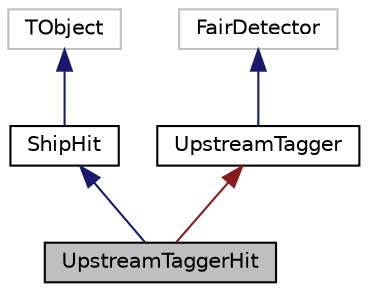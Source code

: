 digraph "UpstreamTaggerHit"
{
 // LATEX_PDF_SIZE
  edge [fontname="Helvetica",fontsize="10",labelfontname="Helvetica",labelfontsize="10"];
  node [fontname="Helvetica",fontsize="10",shape=record];
  Node1 [label="UpstreamTaggerHit",height=0.2,width=0.4,color="black", fillcolor="grey75", style="filled", fontcolor="black",tooltip=" "];
  Node2 -> Node1 [dir="back",color="midnightblue",fontsize="10",style="solid",fontname="Helvetica"];
  Node2 [label="ShipHit",height=0.2,width=0.4,color="black", fillcolor="white", style="filled",URL="$classShipHit.html",tooltip=" "];
  Node3 -> Node2 [dir="back",color="midnightblue",fontsize="10",style="solid",fontname="Helvetica"];
  Node3 [label="TObject",height=0.2,width=0.4,color="grey75", fillcolor="white", style="filled",tooltip=" "];
  Node4 -> Node1 [dir="back",color="firebrick4",fontsize="10",style="solid",fontname="Helvetica"];
  Node4 [label="UpstreamTagger",height=0.2,width=0.4,color="black", fillcolor="white", style="filled",URL="$classUpstreamTagger.html",tooltip=" "];
  Node5 -> Node4 [dir="back",color="midnightblue",fontsize="10",style="solid",fontname="Helvetica"];
  Node5 [label="FairDetector",height=0.2,width=0.4,color="grey75", fillcolor="white", style="filled",tooltip=" "];
}
